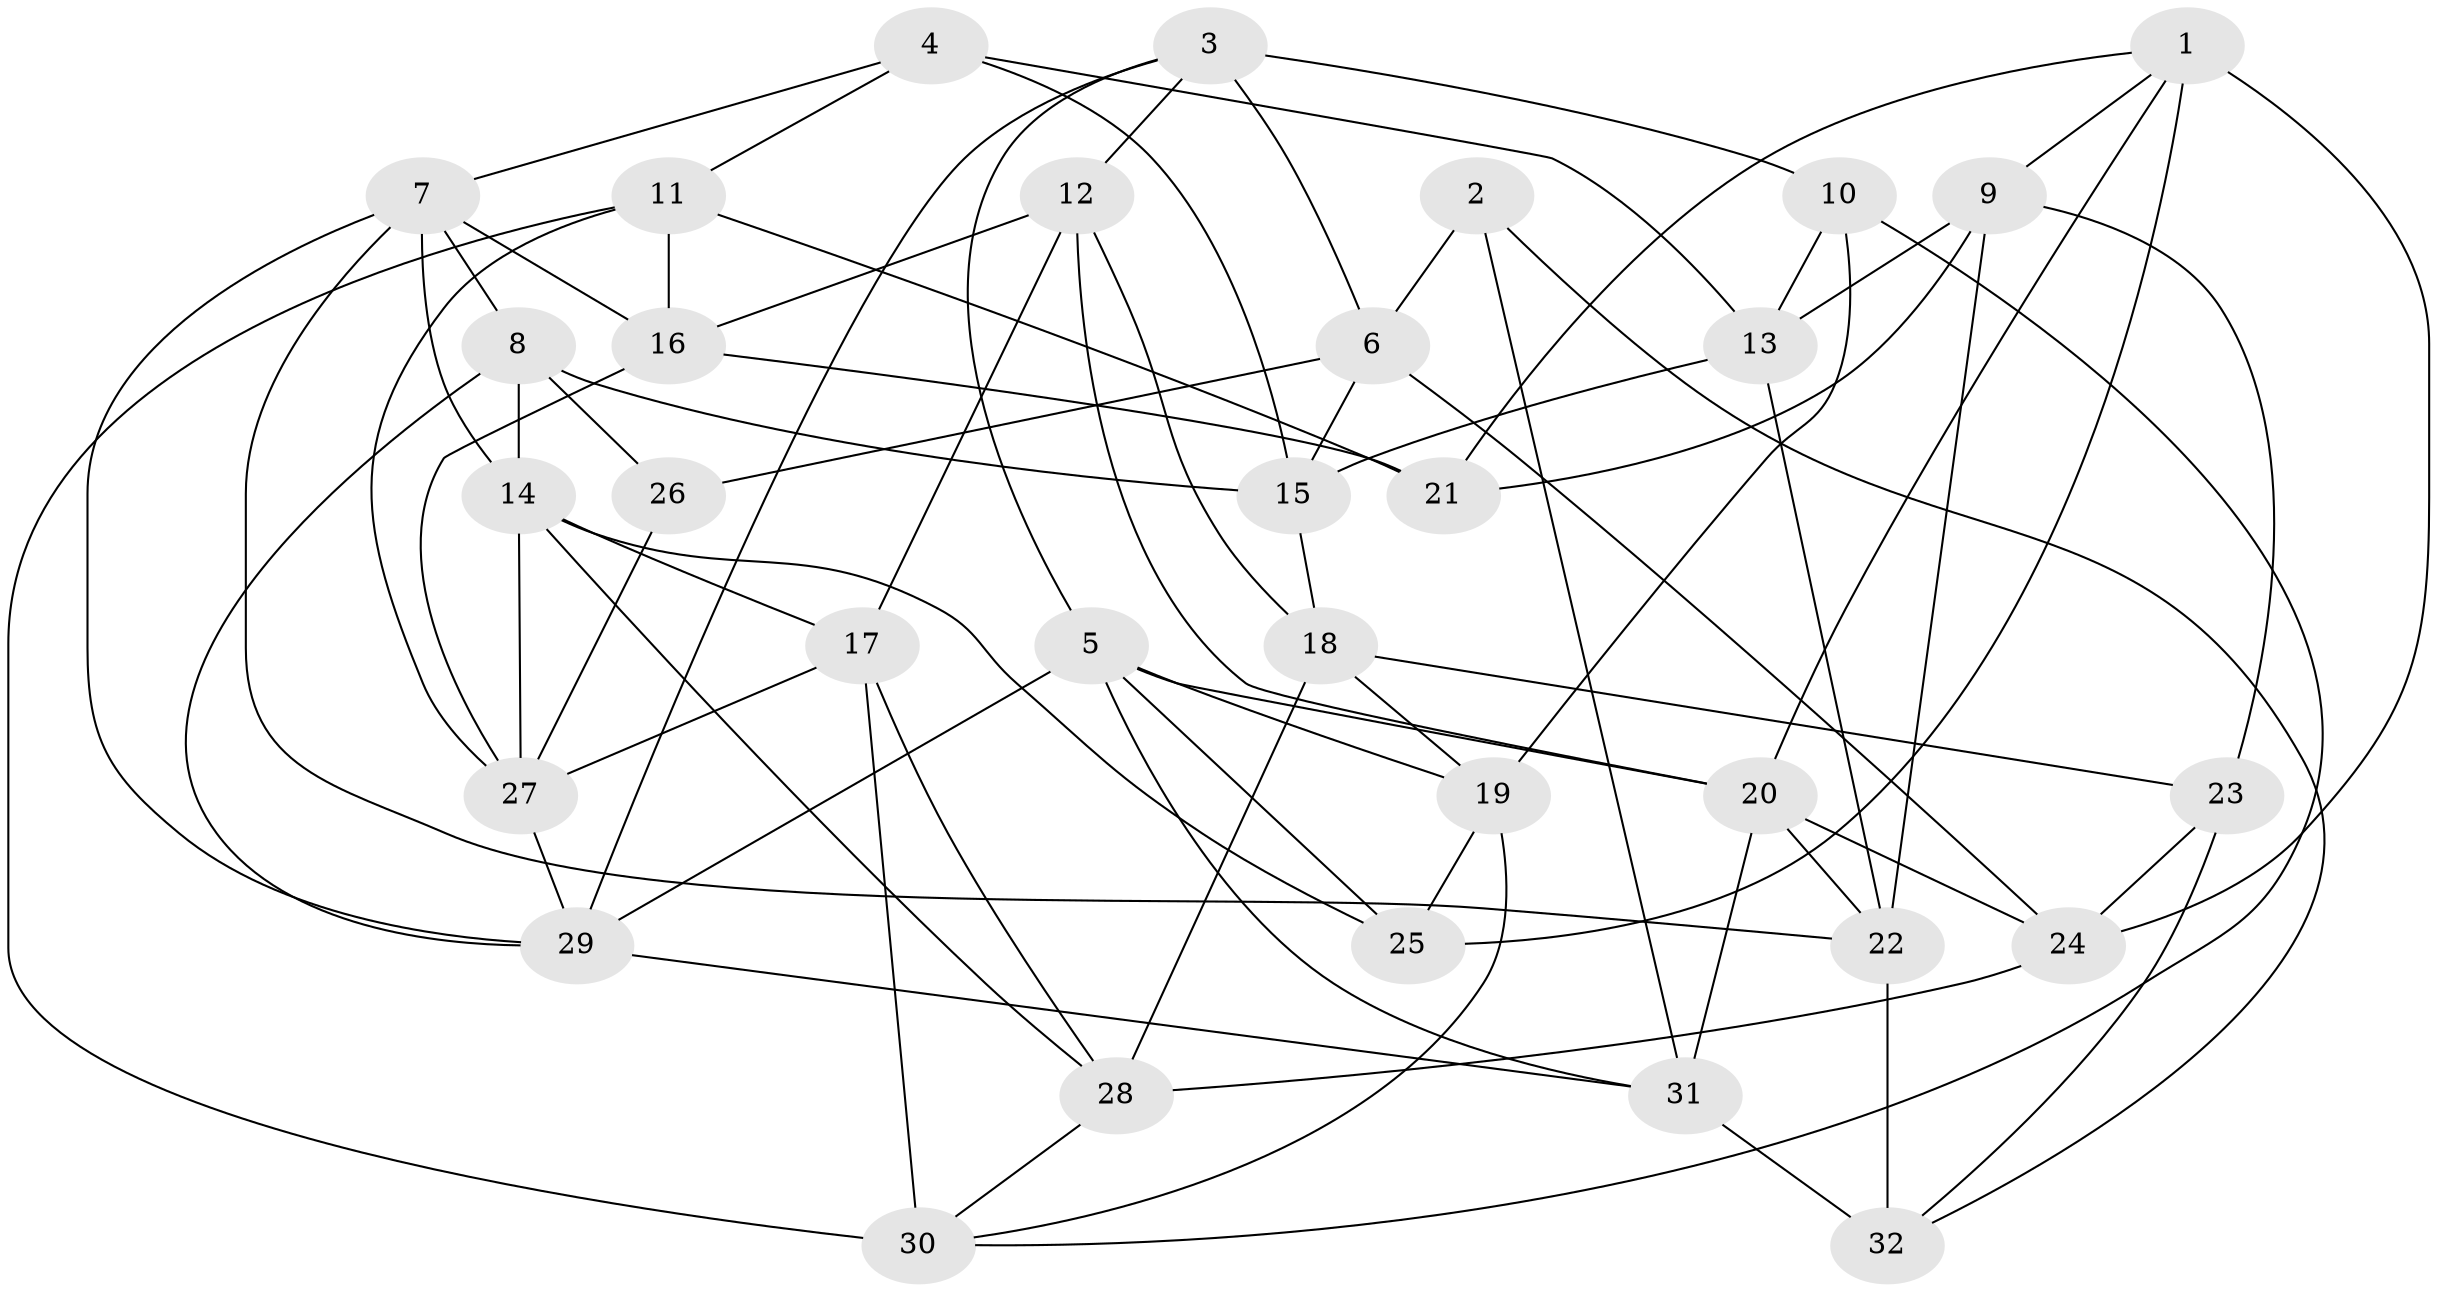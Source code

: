 // original degree distribution, {4: 1.0}
// Generated by graph-tools (version 1.1) at 2025/03/03/09/25 03:03:01]
// undirected, 32 vertices, 78 edges
graph export_dot {
graph [start="1"]
  node [color=gray90,style=filled];
  1;
  2;
  3;
  4;
  5;
  6;
  7;
  8;
  9;
  10;
  11;
  12;
  13;
  14;
  15;
  16;
  17;
  18;
  19;
  20;
  21;
  22;
  23;
  24;
  25;
  26;
  27;
  28;
  29;
  30;
  31;
  32;
  1 -- 9 [weight=1.0];
  1 -- 20 [weight=1.0];
  1 -- 21 [weight=1.0];
  1 -- 24 [weight=2.0];
  1 -- 25 [weight=1.0];
  2 -- 6 [weight=2.0];
  2 -- 31 [weight=1.0];
  2 -- 32 [weight=1.0];
  3 -- 5 [weight=1.0];
  3 -- 6 [weight=1.0];
  3 -- 10 [weight=2.0];
  3 -- 12 [weight=1.0];
  3 -- 29 [weight=1.0];
  4 -- 7 [weight=1.0];
  4 -- 11 [weight=2.0];
  4 -- 13 [weight=1.0];
  4 -- 15 [weight=2.0];
  5 -- 19 [weight=1.0];
  5 -- 20 [weight=1.0];
  5 -- 25 [weight=1.0];
  5 -- 29 [weight=1.0];
  5 -- 31 [weight=1.0];
  6 -- 15 [weight=1.0];
  6 -- 24 [weight=1.0];
  6 -- 26 [weight=1.0];
  7 -- 8 [weight=1.0];
  7 -- 14 [weight=1.0];
  7 -- 16 [weight=1.0];
  7 -- 22 [weight=1.0];
  7 -- 29 [weight=1.0];
  8 -- 14 [weight=1.0];
  8 -- 15 [weight=1.0];
  8 -- 26 [weight=2.0];
  8 -- 29 [weight=1.0];
  9 -- 13 [weight=2.0];
  9 -- 21 [weight=1.0];
  9 -- 22 [weight=1.0];
  9 -- 23 [weight=1.0];
  10 -- 13 [weight=1.0];
  10 -- 19 [weight=2.0];
  10 -- 30 [weight=1.0];
  11 -- 16 [weight=1.0];
  11 -- 21 [weight=1.0];
  11 -- 27 [weight=1.0];
  11 -- 30 [weight=1.0];
  12 -- 16 [weight=2.0];
  12 -- 17 [weight=1.0];
  12 -- 18 [weight=1.0];
  12 -- 20 [weight=1.0];
  13 -- 15 [weight=1.0];
  13 -- 22 [weight=1.0];
  14 -- 17 [weight=1.0];
  14 -- 25 [weight=1.0];
  14 -- 27 [weight=1.0];
  14 -- 28 [weight=1.0];
  15 -- 18 [weight=1.0];
  16 -- 21 [weight=1.0];
  16 -- 27 [weight=1.0];
  17 -- 27 [weight=1.0];
  17 -- 28 [weight=1.0];
  17 -- 30 [weight=2.0];
  18 -- 19 [weight=1.0];
  18 -- 23 [weight=1.0];
  18 -- 28 [weight=2.0];
  19 -- 25 [weight=1.0];
  19 -- 30 [weight=1.0];
  20 -- 22 [weight=1.0];
  20 -- 24 [weight=1.0];
  20 -- 31 [weight=1.0];
  22 -- 32 [weight=2.0];
  23 -- 24 [weight=1.0];
  23 -- 32 [weight=1.0];
  24 -- 28 [weight=1.0];
  26 -- 27 [weight=1.0];
  27 -- 29 [weight=1.0];
  28 -- 30 [weight=1.0];
  29 -- 31 [weight=1.0];
  31 -- 32 [weight=2.0];
}
